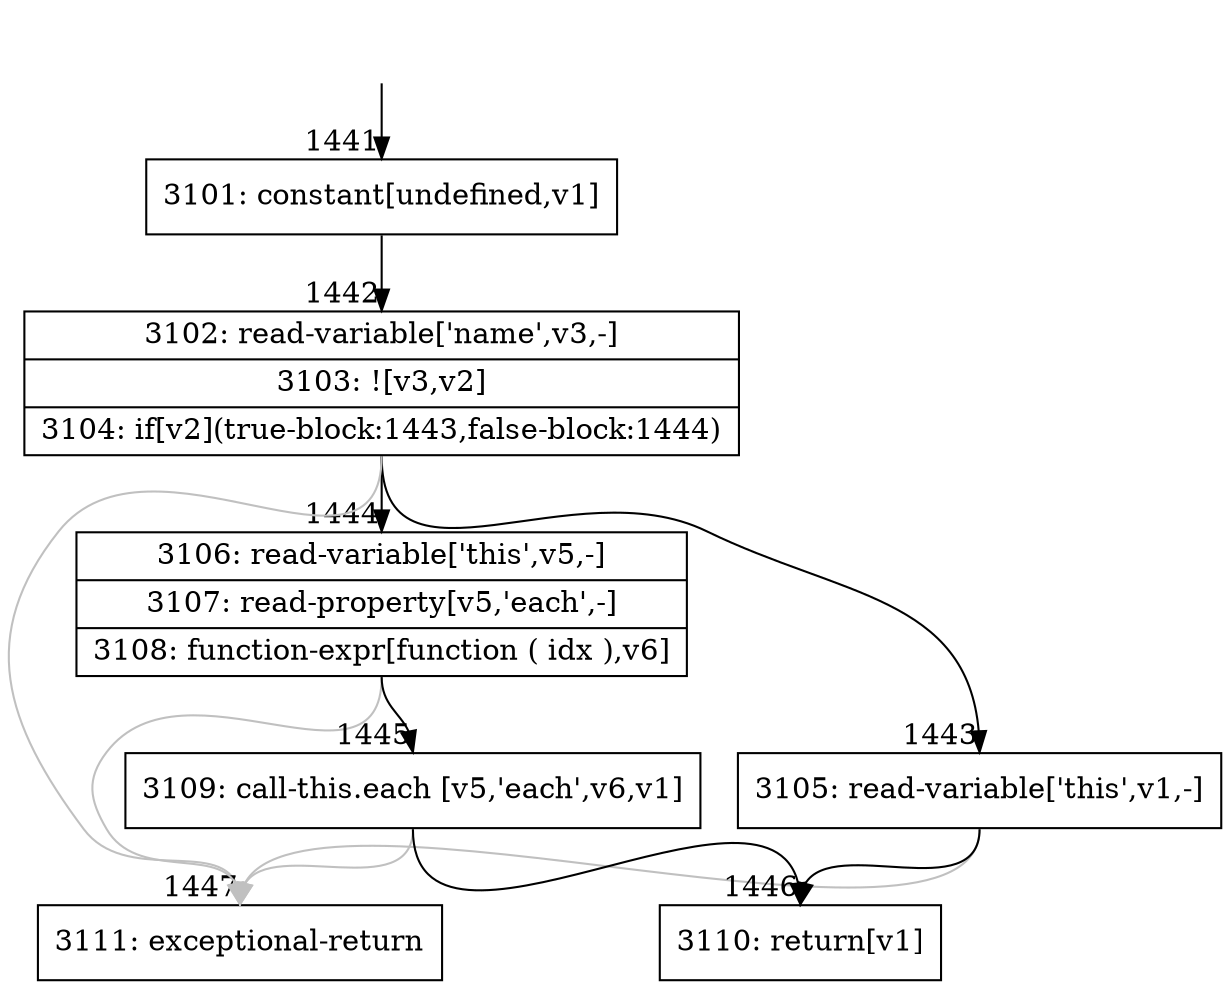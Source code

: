 digraph {
rankdir="TD"
BB_entry134[shape=none,label=""];
BB_entry134 -> BB1441 [tailport=s, headport=n, headlabel="    1441"]
BB1441 [shape=record label="{3101: constant[undefined,v1]}" ] 
BB1441 -> BB1442 [tailport=s, headport=n, headlabel="      1442"]
BB1442 [shape=record label="{3102: read-variable['name',v3,-]|3103: ![v3,v2]|3104: if[v2](true-block:1443,false-block:1444)}" ] 
BB1442 -> BB1443 [tailport=s, headport=n, headlabel="      1443"]
BB1442 -> BB1444 [tailport=s, headport=n, headlabel="      1444"]
BB1442 -> BB1447 [tailport=s, headport=n, color=gray, headlabel="      1447"]
BB1443 [shape=record label="{3105: read-variable['this',v1,-]}" ] 
BB1443 -> BB1446 [tailport=s, headport=n, headlabel="      1446"]
BB1443 -> BB1447 [tailport=s, headport=n, color=gray]
BB1444 [shape=record label="{3106: read-variable['this',v5,-]|3107: read-property[v5,'each',-]|3108: function-expr[function ( idx ),v6]}" ] 
BB1444 -> BB1445 [tailport=s, headport=n, headlabel="      1445"]
BB1444 -> BB1447 [tailport=s, headport=n, color=gray]
BB1445 [shape=record label="{3109: call-this.each [v5,'each',v6,v1]}" ] 
BB1445 -> BB1446 [tailport=s, headport=n]
BB1445 -> BB1447 [tailport=s, headport=n, color=gray]
BB1446 [shape=record label="{3110: return[v1]}" ] 
BB1447 [shape=record label="{3111: exceptional-return}" ] 
//#$~ 722
}
